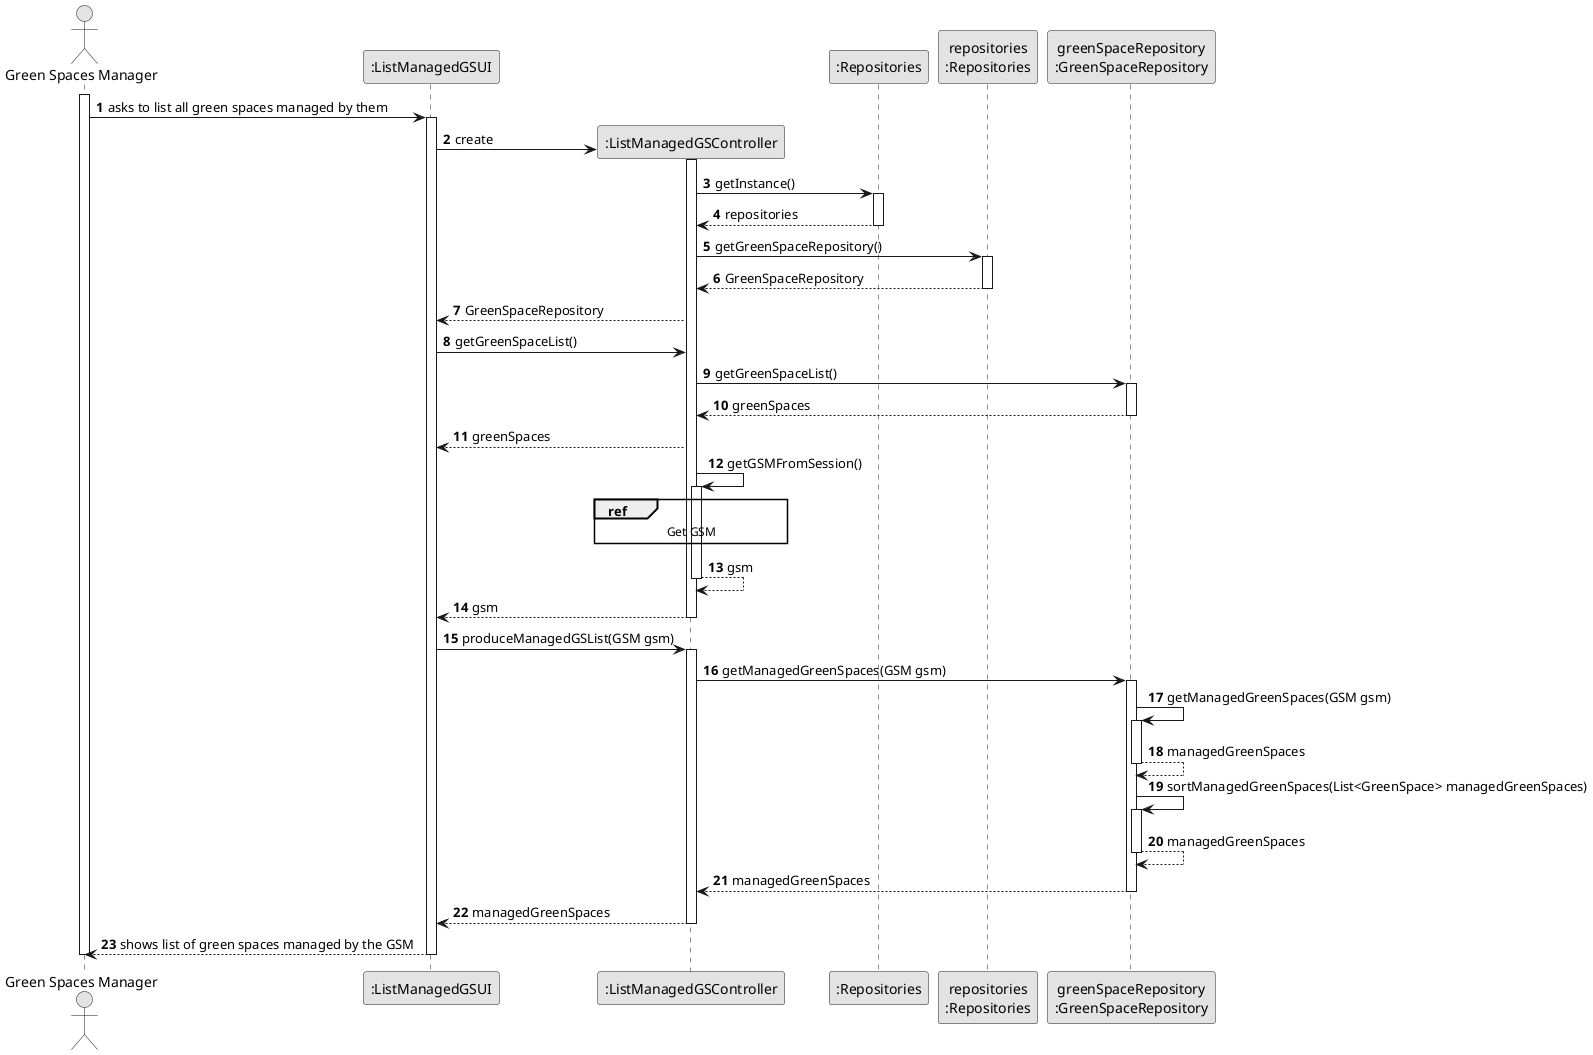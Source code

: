 @startuml
skinparam monochrome true
skinparam packageStyle rectangle
skinparam shadowing false

autonumber

'hide footbox
actor "Green Spaces Manager" as ADM
participant ":ListManagedGSUI" as UI
participant ":ListManagedGSController" as CTRL
participant ":Repositories" as RepositorySingleton
participant "repositories\n:Repositories" as PLAT
participant "greenSpaceRepository\n:GreenSpaceRepository" as GSR

activate ADM

        ADM -> UI : asks to list all green spaces managed by them

        activate UI

'            UI --> ADM : requests data (name)
            'create CTRL
            UI -> CTRL** : create

            activate CTRL

                        CTRL -> RepositorySingleton : getInstance()
                                        activate RepositorySingleton

                                            RepositorySingleton --> CTRL: repositories
                                        deactivate RepositorySingleton

                             CTRL -> PLAT : getGreenSpaceRepository()
                                     activate PLAT

                                 PLAT --> CTRL : GreenSpaceRepository
                                 deactivate PLAT
                                 CTRL --> UI : GreenSpaceRepository

                                  UI -> CTRL : getGreenSpaceList()
                                                             CTRL -> GSR : getGreenSpaceList()
                                                             activate GSR

                                                             GSR --> CTRL : greenSpaces
                                                             deactivate GSR

                                                             CTRL --> UI : greenSpaces


                                                                      CTRL -> CTRL : getGSMFromSession()
                                                                      activate CTRL

                                                                      ref over CTRL
                                                                      Get GSM
                                                                      end

                                                                          CTRL --> CTRL : gsm
                                                                      deactivate CTRL

 CTRL --> UI : gsm
 deactivate CTRL



        UI -> CTRL : produceManagedGSList(GSM gsm)
        activate CTRL

            CTRL -> GSR: getManagedGreenSpaces(GSM gsm)
            activate GSR

                GSR -> GSR: getManagedGreenSpaces(GSM gsm)
                activate GSR

                GSR --> GSR: managedGreenSpaces
                deactivate GSR

                GSR -> GSR: sortManagedGreenSpaces(List<GreenSpace> managedGreenSpaces)
                                activate GSR

                                GSR --> GSR: managedGreenSpaces
                                deactivate GSR


                GSR --> CTRL : managedGreenSpaces

            deactivate GSR

            CTRL --> UI: managedGreenSpaces
            deactivate CTRL
            UI --> ADM: shows list of green spaces managed by the GSM
    deactivate UI

deactivate ADM

@enduml